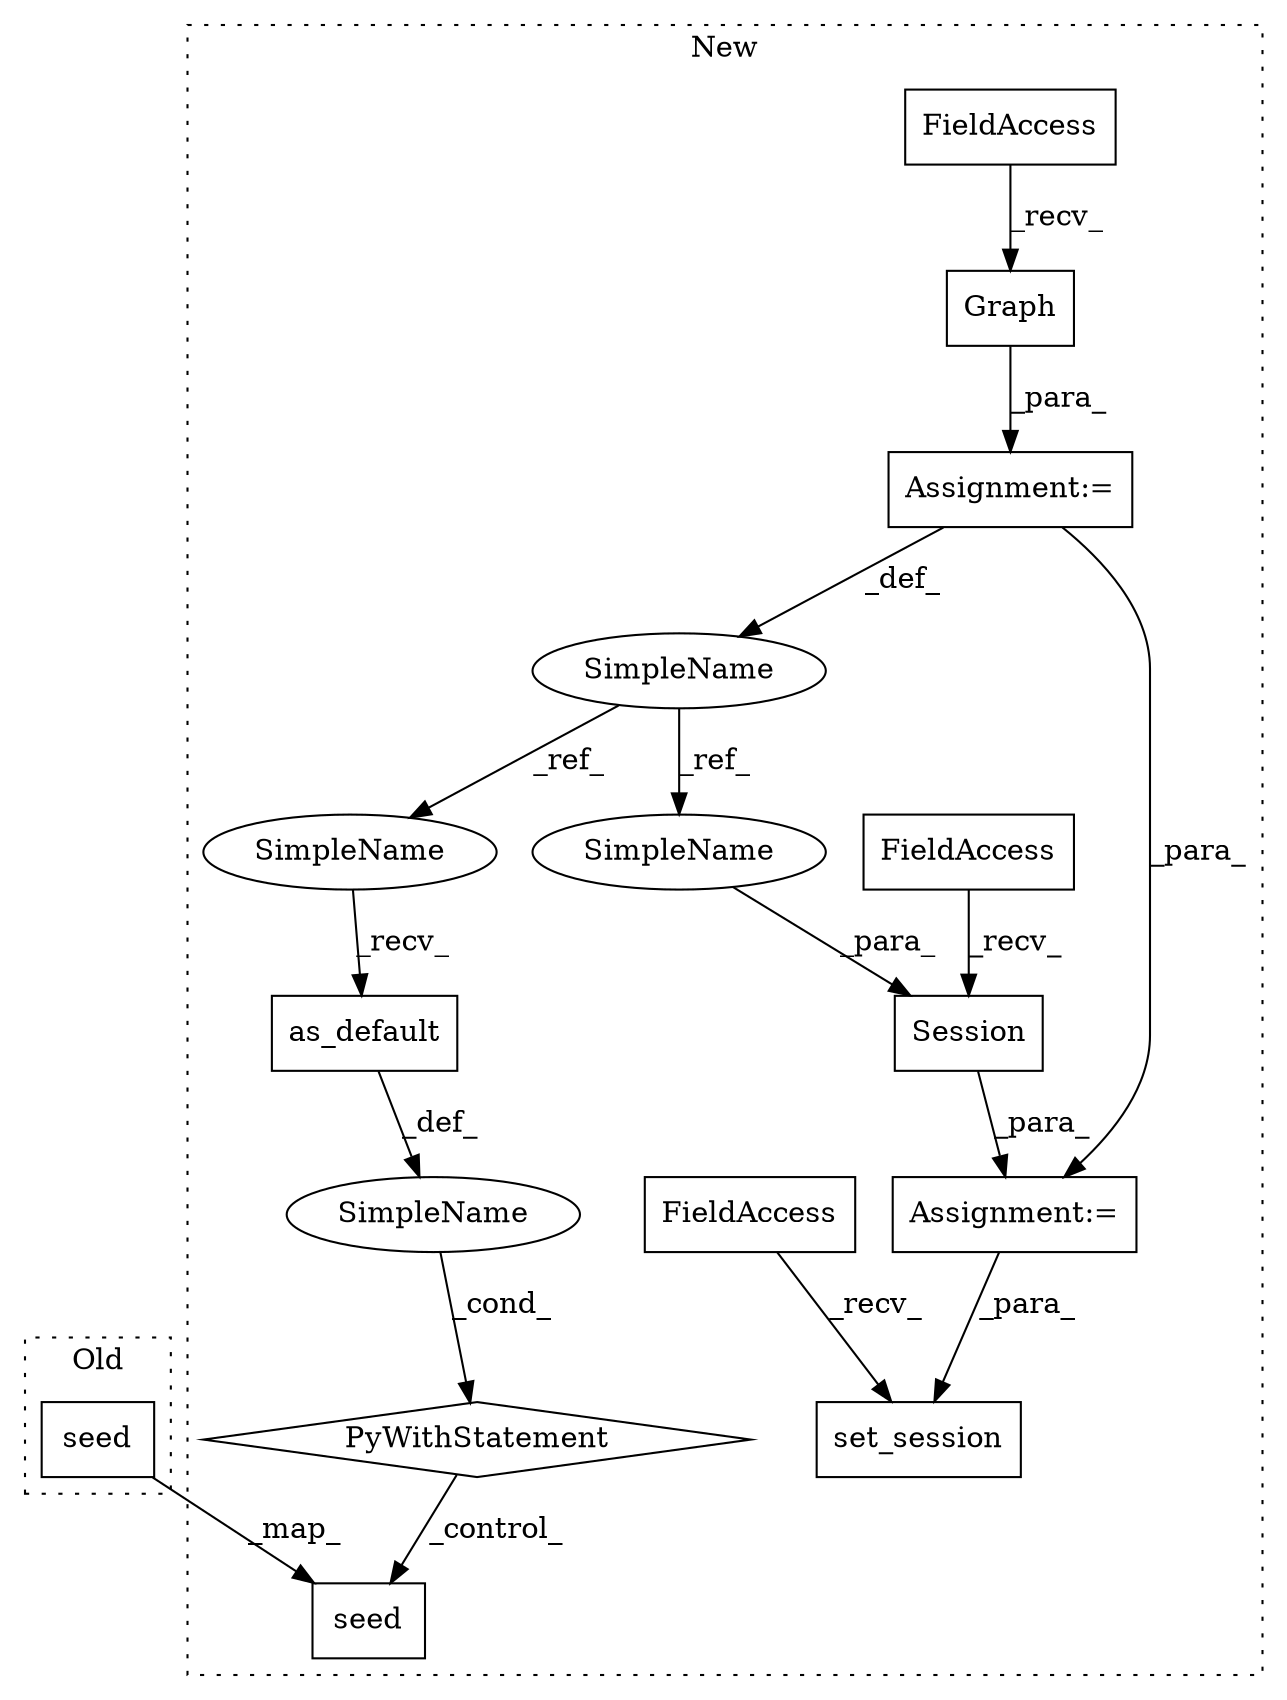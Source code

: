 digraph G {
subgraph cluster0 {
1 [label="seed" a="32" s="6895,6903" l="5,1" shape="box"];
label = "Old";
style="dotted";
}
subgraph cluster1 {
2 [label="seed" a="32" s="7108,7116" l="5,1" shape="box"];
3 [label="Assignment:=" a="7" s="6719" l="1" shape="box"];
4 [label="SimpleName" a="42" s="" l="" shape="ellipse"];
5 [label="PyWithStatement" a="104" s="6813,6837" l="10,2" shape="diamond"];
6 [label="as_default" a="32" s="6825" l="12" shape="box"];
7 [label="Graph" a="32" s="6731" l="7" shape="box"];
8 [label="set_session" a="32" s="6790,6806" l="12,1" shape="box"];
9 [label="FieldAccess" a="22" s="6776" l="5" shape="box"];
10 [label="FieldAccess" a="22" s="6720" l="10" shape="box"];
11 [label="SimpleName" a="42" s="6718" l="1" shape="ellipse"];
12 [label="Session" a="32" s="6760,6769" l="8,1" shape="box"];
13 [label="FieldAccess" a="22" s="6749" l="10" shape="box"];
14 [label="Assignment:=" a="7" s="6748" l="1" shape="box"];
15 [label="SimpleName" a="42" s="6823" l="1" shape="ellipse"];
16 [label="SimpleName" a="42" s="6768" l="1" shape="ellipse"];
label = "New";
style="dotted";
}
1 -> 2 [label="_map_"];
3 -> 11 [label="_def_"];
3 -> 14 [label="_para_"];
4 -> 5 [label="_cond_"];
5 -> 2 [label="_control_"];
6 -> 4 [label="_def_"];
7 -> 3 [label="_para_"];
9 -> 8 [label="_recv_"];
10 -> 7 [label="_recv_"];
11 -> 15 [label="_ref_"];
11 -> 16 [label="_ref_"];
12 -> 14 [label="_para_"];
13 -> 12 [label="_recv_"];
14 -> 8 [label="_para_"];
15 -> 6 [label="_recv_"];
16 -> 12 [label="_para_"];
}